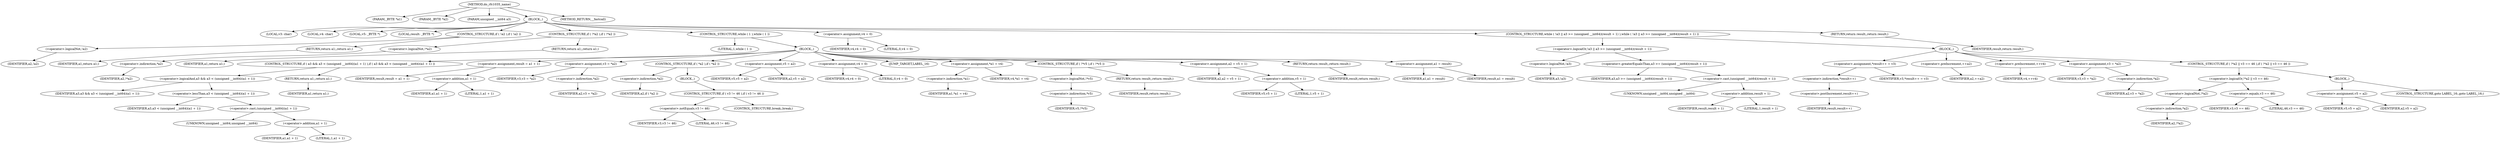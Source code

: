 digraph do_rfc1035_name {  
"1000105" [label = "(METHOD,do_rfc1035_name)" ]
"1000106" [label = "(PARAM,_BYTE *a1)" ]
"1000107" [label = "(PARAM,_BYTE *a2)" ]
"1000108" [label = "(PARAM,unsigned __int64 a3)" ]
"1000109" [label = "(BLOCK,,)" ]
"1000110" [label = "(LOCAL,v3: char)" ]
"1000111" [label = "(LOCAL,v4: char)" ]
"1000112" [label = "(LOCAL,v5: _BYTE *)" ]
"1000113" [label = "(LOCAL,result: _BYTE *)" ]
"1000114" [label = "(CONTROL_STRUCTURE,if ( !a2 ),if ( !a2 ))" ]
"1000115" [label = "(<operator>.logicalNot,!a2)" ]
"1000116" [label = "(IDENTIFIER,a2,!a2)" ]
"1000117" [label = "(RETURN,return a1;,return a1;)" ]
"1000118" [label = "(IDENTIFIER,a1,return a1;)" ]
"1000119" [label = "(CONTROL_STRUCTURE,if ( !*a2 ),if ( !*a2 ))" ]
"1000120" [label = "(<operator>.logicalNot,!*a2)" ]
"1000121" [label = "(<operator>.indirection,*a2)" ]
"1000122" [label = "(IDENTIFIER,a2,!*a2)" ]
"1000123" [label = "(RETURN,return a1;,return a1;)" ]
"1000124" [label = "(IDENTIFIER,a1,return a1;)" ]
"1000125" [label = "(CONTROL_STRUCTURE,while ( 1 ),while ( 1 ))" ]
"1000126" [label = "(LITERAL,1,while ( 1 ))" ]
"1000127" [label = "(BLOCK,,)" ]
"1000128" [label = "(CONTROL_STRUCTURE,if ( a3 && a3 < (unsigned __int64)(a1 + 1) ),if ( a3 && a3 < (unsigned __int64)(a1 + 1) ))" ]
"1000129" [label = "(<operator>.logicalAnd,a3 && a3 < (unsigned __int64)(a1 + 1))" ]
"1000130" [label = "(IDENTIFIER,a3,a3 && a3 < (unsigned __int64)(a1 + 1))" ]
"1000131" [label = "(<operator>.lessThan,a3 < (unsigned __int64)(a1 + 1))" ]
"1000132" [label = "(IDENTIFIER,a3,a3 < (unsigned __int64)(a1 + 1))" ]
"1000133" [label = "(<operator>.cast,(unsigned __int64)(a1 + 1))" ]
"1000134" [label = "(UNKNOWN,unsigned __int64,unsigned __int64)" ]
"1000135" [label = "(<operator>.addition,a1 + 1)" ]
"1000136" [label = "(IDENTIFIER,a1,a1 + 1)" ]
"1000137" [label = "(LITERAL,1,a1 + 1)" ]
"1000138" [label = "(RETURN,return a1;,return a1;)" ]
"1000139" [label = "(IDENTIFIER,a1,return a1;)" ]
"1000140" [label = "(<operator>.assignment,result = a1 + 1)" ]
"1000141" [label = "(IDENTIFIER,result,result = a1 + 1)" ]
"1000142" [label = "(<operator>.addition,a1 + 1)" ]
"1000143" [label = "(IDENTIFIER,a1,a1 + 1)" ]
"1000144" [label = "(LITERAL,1,a1 + 1)" ]
"1000145" [label = "(<operator>.assignment,v3 = *a2)" ]
"1000146" [label = "(IDENTIFIER,v3,v3 = *a2)" ]
"1000147" [label = "(<operator>.indirection,*a2)" ]
"1000148" [label = "(IDENTIFIER,a2,v3 = *a2)" ]
"1000149" [label = "(CONTROL_STRUCTURE,if ( *a2 ),if ( *a2 ))" ]
"1000150" [label = "(<operator>.indirection,*a2)" ]
"1000151" [label = "(IDENTIFIER,a2,if ( *a2 ))" ]
"1000152" [label = "(BLOCK,,)" ]
"1000153" [label = "(CONTROL_STRUCTURE,if ( v3 != 46 ),if ( v3 != 46 ))" ]
"1000154" [label = "(<operator>.notEquals,v3 != 46)" ]
"1000155" [label = "(IDENTIFIER,v3,v3 != 46)" ]
"1000156" [label = "(LITERAL,46,v3 != 46)" ]
"1000157" [label = "(CONTROL_STRUCTURE,break;,break;)" ]
"1000158" [label = "(<operator>.assignment,v5 = a2)" ]
"1000159" [label = "(IDENTIFIER,v5,v5 = a2)" ]
"1000160" [label = "(IDENTIFIER,a2,v5 = a2)" ]
"1000161" [label = "(<operator>.assignment,v4 = 0)" ]
"1000162" [label = "(IDENTIFIER,v4,v4 = 0)" ]
"1000163" [label = "(LITERAL,0,v4 = 0)" ]
"1000164" [label = "(JUMP_TARGET,LABEL_16)" ]
"1000165" [label = "(<operator>.assignment,*a1 = v4)" ]
"1000166" [label = "(<operator>.indirection,*a1)" ]
"1000167" [label = "(IDENTIFIER,a1,*a1 = v4)" ]
"1000168" [label = "(IDENTIFIER,v4,*a1 = v4)" ]
"1000169" [label = "(CONTROL_STRUCTURE,if ( !*v5 ),if ( !*v5 ))" ]
"1000170" [label = "(<operator>.logicalNot,!*v5)" ]
"1000171" [label = "(<operator>.indirection,*v5)" ]
"1000172" [label = "(IDENTIFIER,v5,!*v5)" ]
"1000173" [label = "(RETURN,return result;,return result;)" ]
"1000174" [label = "(IDENTIFIER,result,return result;)" ]
"1000175" [label = "(<operator>.assignment,a2 = v5 + 1)" ]
"1000176" [label = "(IDENTIFIER,a2,a2 = v5 + 1)" ]
"1000177" [label = "(<operator>.addition,v5 + 1)" ]
"1000178" [label = "(IDENTIFIER,v5,v5 + 1)" ]
"1000179" [label = "(LITERAL,1,v5 + 1)" ]
"1000180" [label = "(RETURN,return result;,return result;)" ]
"1000181" [label = "(IDENTIFIER,result,return result;)" ]
"1000182" [label = "(<operator>.assignment,a1 = result)" ]
"1000183" [label = "(IDENTIFIER,a1,a1 = result)" ]
"1000184" [label = "(IDENTIFIER,result,a1 = result)" ]
"1000185" [label = "(<operator>.assignment,v4 = 0)" ]
"1000186" [label = "(IDENTIFIER,v4,v4 = 0)" ]
"1000187" [label = "(LITERAL,0,v4 = 0)" ]
"1000188" [label = "(CONTROL_STRUCTURE,while ( !a3 || a3 >= (unsigned __int64)(result + 1) ),while ( !a3 || a3 >= (unsigned __int64)(result + 1) ))" ]
"1000189" [label = "(<operator>.logicalOr,!a3 || a3 >= (unsigned __int64)(result + 1))" ]
"1000190" [label = "(<operator>.logicalNot,!a3)" ]
"1000191" [label = "(IDENTIFIER,a3,!a3)" ]
"1000192" [label = "(<operator>.greaterEqualsThan,a3 >= (unsigned __int64)(result + 1))" ]
"1000193" [label = "(IDENTIFIER,a3,a3 >= (unsigned __int64)(result + 1))" ]
"1000194" [label = "(<operator>.cast,(unsigned __int64)(result + 1))" ]
"1000195" [label = "(UNKNOWN,unsigned __int64,unsigned __int64)" ]
"1000196" [label = "(<operator>.addition,result + 1)" ]
"1000197" [label = "(IDENTIFIER,result,result + 1)" ]
"1000198" [label = "(LITERAL,1,result + 1)" ]
"1000199" [label = "(BLOCK,,)" ]
"1000200" [label = "(<operator>.assignment,*result++ = v3)" ]
"1000201" [label = "(<operator>.indirection,*result++)" ]
"1000202" [label = "(<operator>.postIncrement,result++)" ]
"1000203" [label = "(IDENTIFIER,result,result++)" ]
"1000204" [label = "(IDENTIFIER,v3,*result++ = v3)" ]
"1000205" [label = "(<operator>.preIncrement,++a2)" ]
"1000206" [label = "(IDENTIFIER,a2,++a2)" ]
"1000207" [label = "(<operator>.preIncrement,++v4)" ]
"1000208" [label = "(IDENTIFIER,v4,++v4)" ]
"1000209" [label = "(<operator>.assignment,v3 = *a2)" ]
"1000210" [label = "(IDENTIFIER,v3,v3 = *a2)" ]
"1000211" [label = "(<operator>.indirection,*a2)" ]
"1000212" [label = "(IDENTIFIER,a2,v3 = *a2)" ]
"1000213" [label = "(CONTROL_STRUCTURE,if ( !*a2 || v3 == 46 ),if ( !*a2 || v3 == 46 ))" ]
"1000214" [label = "(<operator>.logicalOr,!*a2 || v3 == 46)" ]
"1000215" [label = "(<operator>.logicalNot,!*a2)" ]
"1000216" [label = "(<operator>.indirection,*a2)" ]
"1000217" [label = "(IDENTIFIER,a2,!*a2)" ]
"1000218" [label = "(<operator>.equals,v3 == 46)" ]
"1000219" [label = "(IDENTIFIER,v3,v3 == 46)" ]
"1000220" [label = "(LITERAL,46,v3 == 46)" ]
"1000221" [label = "(BLOCK,,)" ]
"1000222" [label = "(<operator>.assignment,v5 = a2)" ]
"1000223" [label = "(IDENTIFIER,v5,v5 = a2)" ]
"1000224" [label = "(IDENTIFIER,a2,v5 = a2)" ]
"1000225" [label = "(CONTROL_STRUCTURE,goto LABEL_16;,goto LABEL_16;)" ]
"1000226" [label = "(RETURN,return result;,return result;)" ]
"1000227" [label = "(IDENTIFIER,result,return result;)" ]
"1000228" [label = "(METHOD_RETURN,__fastcall)" ]
  "1000105" -> "1000106" 
  "1000105" -> "1000107" 
  "1000105" -> "1000108" 
  "1000105" -> "1000109" 
  "1000105" -> "1000228" 
  "1000109" -> "1000110" 
  "1000109" -> "1000111" 
  "1000109" -> "1000112" 
  "1000109" -> "1000113" 
  "1000109" -> "1000114" 
  "1000109" -> "1000119" 
  "1000109" -> "1000125" 
  "1000109" -> "1000185" 
  "1000109" -> "1000188" 
  "1000109" -> "1000226" 
  "1000114" -> "1000115" 
  "1000114" -> "1000117" 
  "1000115" -> "1000116" 
  "1000117" -> "1000118" 
  "1000119" -> "1000120" 
  "1000119" -> "1000123" 
  "1000120" -> "1000121" 
  "1000121" -> "1000122" 
  "1000123" -> "1000124" 
  "1000125" -> "1000126" 
  "1000125" -> "1000127" 
  "1000127" -> "1000128" 
  "1000127" -> "1000140" 
  "1000127" -> "1000145" 
  "1000127" -> "1000149" 
  "1000127" -> "1000158" 
  "1000127" -> "1000161" 
  "1000127" -> "1000164" 
  "1000127" -> "1000165" 
  "1000127" -> "1000169" 
  "1000127" -> "1000175" 
  "1000127" -> "1000180" 
  "1000127" -> "1000182" 
  "1000128" -> "1000129" 
  "1000128" -> "1000138" 
  "1000129" -> "1000130" 
  "1000129" -> "1000131" 
  "1000131" -> "1000132" 
  "1000131" -> "1000133" 
  "1000133" -> "1000134" 
  "1000133" -> "1000135" 
  "1000135" -> "1000136" 
  "1000135" -> "1000137" 
  "1000138" -> "1000139" 
  "1000140" -> "1000141" 
  "1000140" -> "1000142" 
  "1000142" -> "1000143" 
  "1000142" -> "1000144" 
  "1000145" -> "1000146" 
  "1000145" -> "1000147" 
  "1000147" -> "1000148" 
  "1000149" -> "1000150" 
  "1000149" -> "1000152" 
  "1000150" -> "1000151" 
  "1000152" -> "1000153" 
  "1000153" -> "1000154" 
  "1000153" -> "1000157" 
  "1000154" -> "1000155" 
  "1000154" -> "1000156" 
  "1000158" -> "1000159" 
  "1000158" -> "1000160" 
  "1000161" -> "1000162" 
  "1000161" -> "1000163" 
  "1000165" -> "1000166" 
  "1000165" -> "1000168" 
  "1000166" -> "1000167" 
  "1000169" -> "1000170" 
  "1000169" -> "1000173" 
  "1000170" -> "1000171" 
  "1000171" -> "1000172" 
  "1000173" -> "1000174" 
  "1000175" -> "1000176" 
  "1000175" -> "1000177" 
  "1000177" -> "1000178" 
  "1000177" -> "1000179" 
  "1000180" -> "1000181" 
  "1000182" -> "1000183" 
  "1000182" -> "1000184" 
  "1000185" -> "1000186" 
  "1000185" -> "1000187" 
  "1000188" -> "1000189" 
  "1000188" -> "1000199" 
  "1000189" -> "1000190" 
  "1000189" -> "1000192" 
  "1000190" -> "1000191" 
  "1000192" -> "1000193" 
  "1000192" -> "1000194" 
  "1000194" -> "1000195" 
  "1000194" -> "1000196" 
  "1000196" -> "1000197" 
  "1000196" -> "1000198" 
  "1000199" -> "1000200" 
  "1000199" -> "1000205" 
  "1000199" -> "1000207" 
  "1000199" -> "1000209" 
  "1000199" -> "1000213" 
  "1000200" -> "1000201" 
  "1000200" -> "1000204" 
  "1000201" -> "1000202" 
  "1000202" -> "1000203" 
  "1000205" -> "1000206" 
  "1000207" -> "1000208" 
  "1000209" -> "1000210" 
  "1000209" -> "1000211" 
  "1000211" -> "1000212" 
  "1000213" -> "1000214" 
  "1000213" -> "1000221" 
  "1000214" -> "1000215" 
  "1000214" -> "1000218" 
  "1000215" -> "1000216" 
  "1000216" -> "1000217" 
  "1000218" -> "1000219" 
  "1000218" -> "1000220" 
  "1000221" -> "1000222" 
  "1000221" -> "1000225" 
  "1000222" -> "1000223" 
  "1000222" -> "1000224" 
  "1000226" -> "1000227" 
}

